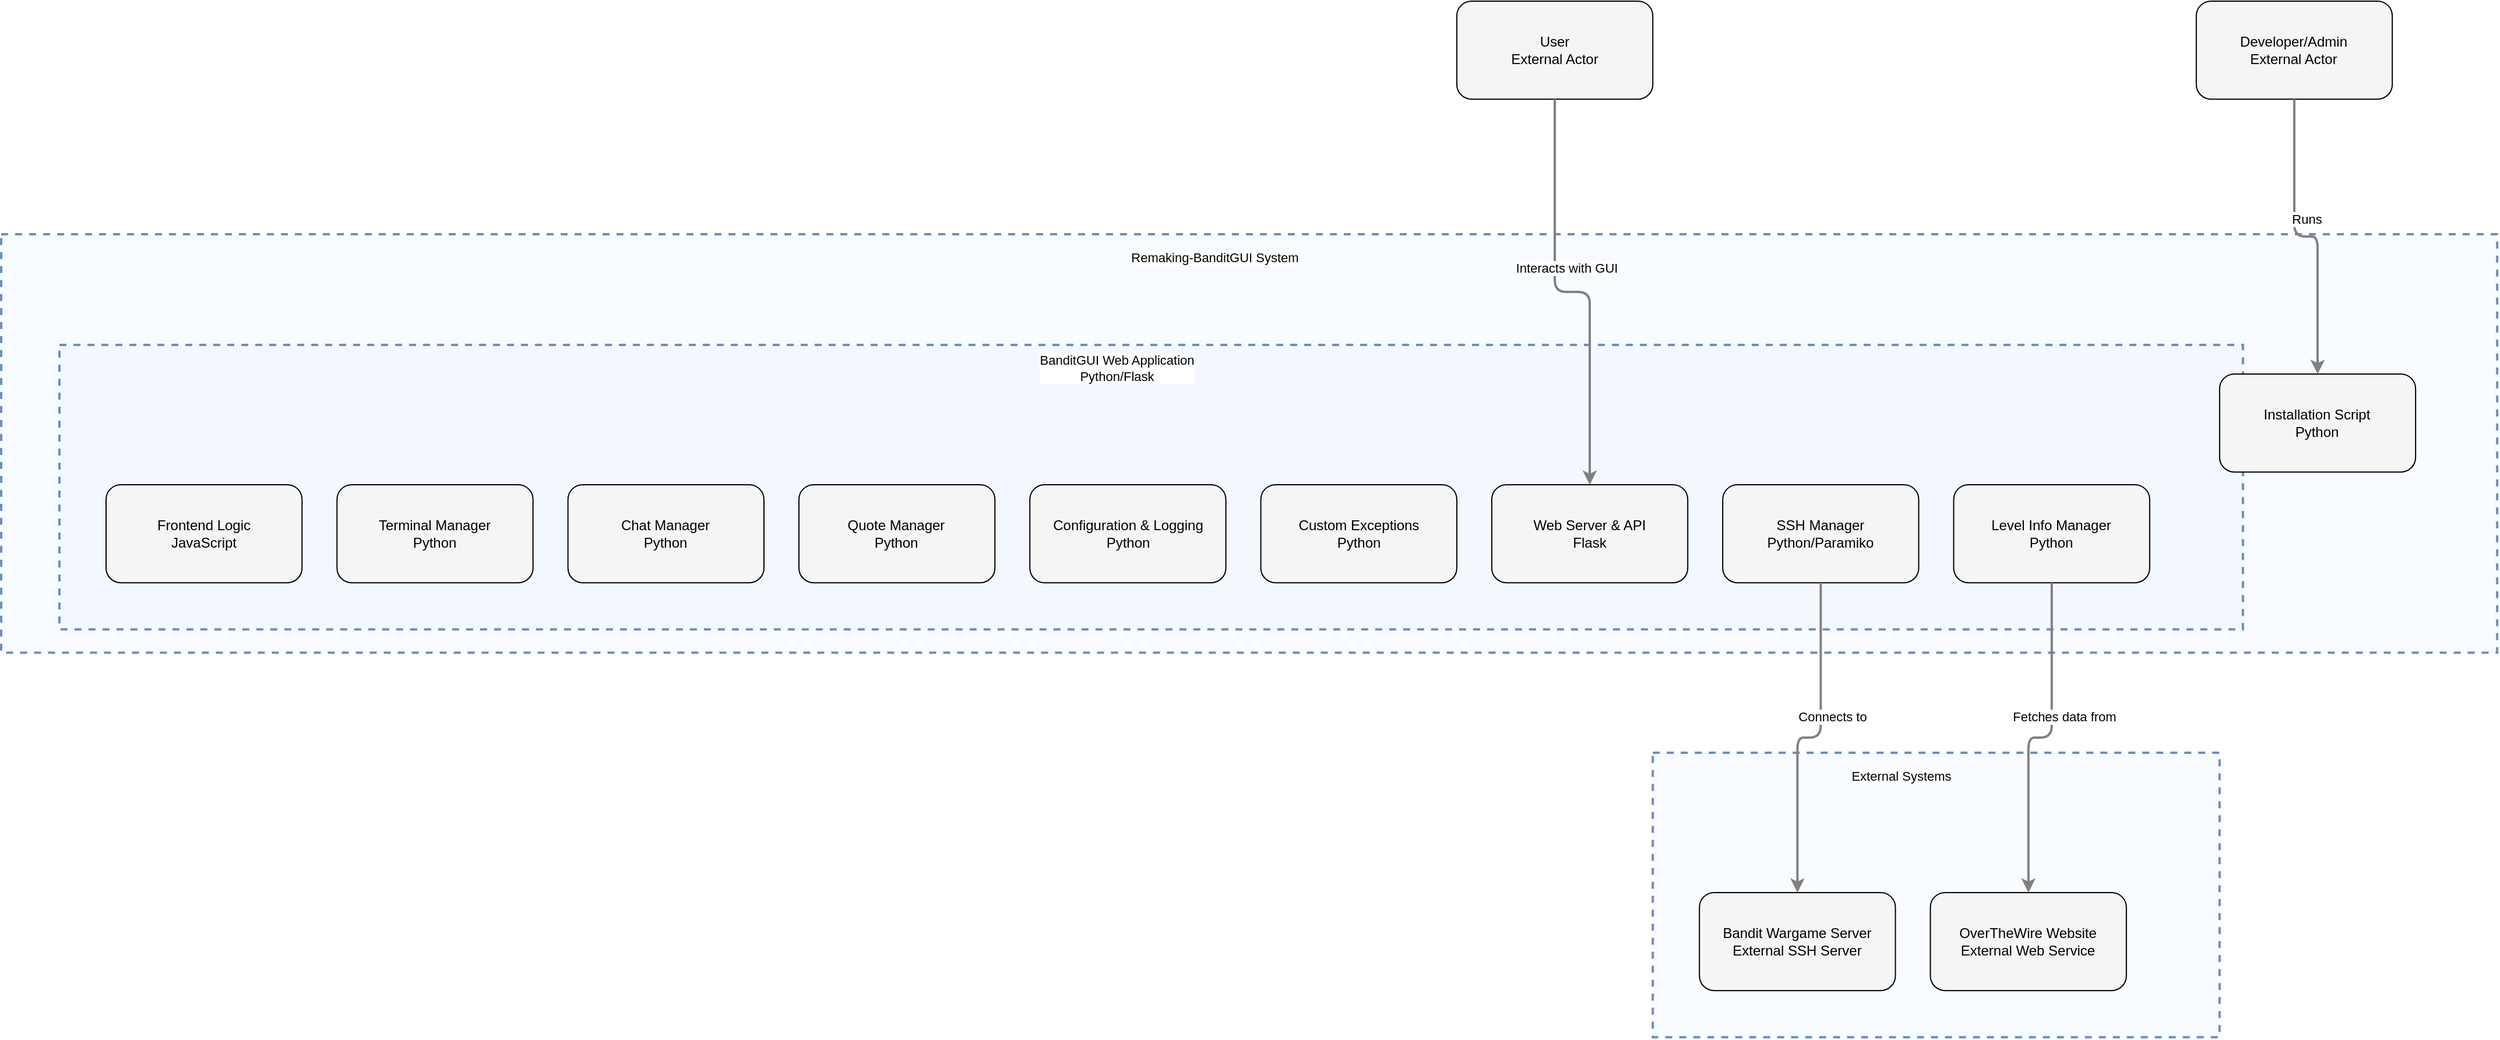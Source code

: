 <?xml version="1.0" encoding="UTF-8"?>
      <mxfile version="14.6.5" type="device">
        <diagram id="codeviz-diagram" name="System Diagram">
          <mxGraphModel dx="1000" dy="1000" grid="1" gridSize="10" guides="1" tooltips="1" connect="1" arrows="1" fold="1" page="1" pageScale="1" pageWidth="1169" pageHeight="827" math="0" shadow="0">
            <root>
              <mxCell id="0"/>
              <mxCell id="1" parent="0"/>
              <mxCell id="3576" value="" style="html=1;whiteSpace=wrap;container=1;fillColor=#dae8fc;strokeColor=#6c8ebf;dashed=1;fillOpacity=20;strokeWidth=2;containerType=none;recursiveResize=0;movable=1;resizable=1;autosize=0;dropTarget=0" vertex="1" parent="3575">
                <mxGeometry x="50" y="95" width="1873.42" height="244.079" as="geometry"/>
              </mxCell>
              <mxCell id="3576_label" value="BanditGUI Web Application&lt;br&gt;Python/Flask" style="edgeLabel;html=1;align=center;verticalAlign=middle;resizable=0;labelBackgroundColor=white;spacing=5" vertex="1" parent="3575">
                <mxGeometry x="58" y="103" width="1797.42" height="24" as="geometry"/>
              </mxCell>
<mxCell id="3574" value="" style="html=1;whiteSpace=wrap;container=1;fillColor=#dae8fc;strokeColor=#6c8ebf;dashed=1;fillOpacity=20;strokeWidth=2;containerType=none;recursiveResize=0;movable=1;resizable=1;autosize=0;dropTarget=0" vertex="1" parent="1">
                <mxGeometry x="1449.105" y="657" width="486.316" height="244.079" as="geometry"/>
              </mxCell>
              <mxCell id="3574_label" value="External Systems" style="edgeLabel;html=1;align=center;verticalAlign=middle;resizable=0;labelBackgroundColor=white;spacing=5" vertex="1" parent="1">
                <mxGeometry x="1457.105" y="665" width="410.316" height="24" as="geometry"/>
              </mxCell>
<mxCell id="3575" value="" style="html=1;whiteSpace=wrap;container=1;fillColor=#dae8fc;strokeColor=#6c8ebf;dashed=1;fillOpacity=20;strokeWidth=2;containerType=none;recursiveResize=0;movable=1;resizable=1;autosize=0;dropTarget=0" vertex="1" parent="1">
                <mxGeometry x="32" y="212" width="2141.578" height="359.079" as="geometry"/>
              </mxCell>
              <mxCell id="3575_label" value="Remaking-BanditGUI System" style="edgeLabel;html=1;align=center;verticalAlign=middle;resizable=0;labelBackgroundColor=white;spacing=5" vertex="1" parent="1">
                <mxGeometry x="40" y="220" width="2065.578" height="24" as="geometry"/>
              </mxCell>
              <mxCell id="3577" value="User&lt;br&gt;External Actor" style="rounded=1;whiteSpace=wrap;html=1;fillColor=#f5f5f5" vertex="1" parent="1">
                    <mxGeometry x="1280.947" y="12" width="168.158" height="84.079" as="geometry"/>
                  </mxCell>
<mxCell id="3578" value="Developer/Admin&lt;br&gt;External Actor" style="rounded=1;whiteSpace=wrap;html=1;fillColor=#f5f5f5" vertex="1" parent="1">
                    <mxGeometry x="1915.42" y="12" width="168.158" height="84.079" as="geometry"/>
                  </mxCell>
<mxCell id="3579" value="Installation Script&lt;br&gt;Python" style="rounded=1;whiteSpace=wrap;html=1;fillColor=#f5f5f5" vertex="1" parent="3575">
                    <mxGeometry x="1903.42" y="120" width="168.158" height="84.079" as="geometry"/>
                  </mxCell>
<mxCell id="3589" value="Bandit Wargame Server&lt;br&gt;External SSH Server" style="rounded=1;whiteSpace=wrap;html=1;fillColor=#f5f5f5" vertex="1" parent="3574">
                    <mxGeometry x="40" y="120" width="168.158" height="84.079" as="geometry"/>
                  </mxCell>
<mxCell id="3590" value="OverTheWire Website&lt;br&gt;External Web Service" style="rounded=1;whiteSpace=wrap;html=1;fillColor=#f5f5f5" vertex="1" parent="3574">
                    <mxGeometry x="238.158" y="120" width="168.158" height="84.079" as="geometry"/>
                  </mxCell>
<mxCell id="3580" value="Web Server &amp;amp; API&lt;br&gt;Flask" style="rounded=1;whiteSpace=wrap;html=1;fillColor=#f5f5f5" vertex="1" parent="3576">
                    <mxGeometry x="1228.947" y="120" width="168.158" height="84.079" as="geometry"/>
                  </mxCell>
<mxCell id="3581" value="Frontend Logic&lt;br&gt;JavaScript" style="rounded=1;whiteSpace=wrap;html=1;fillColor=#f5f5f5" vertex="1" parent="3576">
                    <mxGeometry x="40" y="120" width="168.158" height="84.079" as="geometry"/>
                  </mxCell>
<mxCell id="3582" value="SSH Manager&lt;br&gt;Python/Paramiko" style="rounded=1;whiteSpace=wrap;html=1;fillColor=#f5f5f5" vertex="1" parent="3576">
                    <mxGeometry x="1427.105" y="120" width="168.158" height="84.079" as="geometry"/>
                  </mxCell>
<mxCell id="3583" value="Terminal Manager&lt;br&gt;Python" style="rounded=1;whiteSpace=wrap;html=1;fillColor=#f5f5f5" vertex="1" parent="3576">
                    <mxGeometry x="238.158" y="120" width="168.158" height="84.079" as="geometry"/>
                  </mxCell>
<mxCell id="3584" value="Chat Manager&lt;br&gt;Python" style="rounded=1;whiteSpace=wrap;html=1;fillColor=#f5f5f5" vertex="1" parent="3576">
                    <mxGeometry x="436.316" y="120" width="168.158" height="84.079" as="geometry"/>
                  </mxCell>
<mxCell id="3585" value="Level Info Manager&lt;br&gt;Python" style="rounded=1;whiteSpace=wrap;html=1;fillColor=#f5f5f5" vertex="1" parent="3576">
                    <mxGeometry x="1625.263" y="120" width="168.158" height="84.079" as="geometry"/>
                  </mxCell>
<mxCell id="3586" value="Quote Manager&lt;br&gt;Python" style="rounded=1;whiteSpace=wrap;html=1;fillColor=#f5f5f5" vertex="1" parent="3576">
                    <mxGeometry x="634.473" y="120" width="168.158" height="84.079" as="geometry"/>
                  </mxCell>
<mxCell id="3587" value="Configuration &amp;amp; Logging&lt;br&gt;Python" style="rounded=1;whiteSpace=wrap;html=1;fillColor=#f5f5f5" vertex="1" parent="3576">
                    <mxGeometry x="832.631" y="120" width="168.158" height="84.079" as="geometry"/>
                  </mxCell>
<mxCell id="3588" value="Custom Exceptions&lt;br&gt;Python" style="rounded=1;whiteSpace=wrap;html=1;fillColor=#f5f5f5" vertex="1" parent="3576">
                    <mxGeometry x="1030.789" y="120" width="168.158" height="84.079" as="geometry"/>
                  </mxCell>
              <mxCell id="edge-1373" style="edgeStyle=orthogonalEdgeStyle;rounded=1;orthogonalLoop=1;jettySize=auto;html=1;strokeColor=#808080;strokeWidth=2;jumpStyle=arc;jumpSize=10;spacing=15;labelBackgroundColor=white;labelBorderColor=none" edge="1" parent="1" source="3578" target="3579">
                  <mxGeometry relative="1" as="geometry"/>
                </mxCell>
                <mxCell id="edge-1373_label" value="Runs" style="edgeLabel;html=1;align=center;verticalAlign=middle;resizable=0;points=[];" vertex="1" connectable="0" parent="edge-1373">
                  <mxGeometry x="-0.2" y="10" relative="1" as="geometry">
                    <mxPoint as="offset"/>
                  </mxGeometry>
                </mxCell>
<mxCell id="edge-1372" style="edgeStyle=orthogonalEdgeStyle;rounded=1;orthogonalLoop=1;jettySize=auto;html=1;strokeColor=#808080;strokeWidth=2;jumpStyle=arc;jumpSize=10;spacing=15;labelBackgroundColor=white;labelBorderColor=none" edge="1" parent="1" source="3577" target="3580">
                  <mxGeometry relative="1" as="geometry"/>
                </mxCell>
                <mxCell id="edge-1372_label" value="Interacts with GUI" style="edgeLabel;html=1;align=center;verticalAlign=middle;resizable=0;points=[];" vertex="1" connectable="0" parent="edge-1372">
                  <mxGeometry x="-0.2" y="10" relative="1" as="geometry">
                    <mxPoint as="offset"/>
                  </mxGeometry>
                </mxCell>
<mxCell id="edge-1374" style="edgeStyle=orthogonalEdgeStyle;rounded=1;orthogonalLoop=1;jettySize=auto;html=1;strokeColor=#808080;strokeWidth=2;jumpStyle=arc;jumpSize=10;spacing=15;labelBackgroundColor=white;labelBorderColor=none" edge="1" parent="1" source="3582" target="3589">
                  <mxGeometry relative="1" as="geometry"/>
                </mxCell>
                <mxCell id="edge-1374_label" value="Connects to" style="edgeLabel;html=1;align=center;verticalAlign=middle;resizable=0;points=[];" vertex="1" connectable="0" parent="edge-1374">
                  <mxGeometry x="-0.2" y="10" relative="1" as="geometry">
                    <mxPoint as="offset"/>
                  </mxGeometry>
                </mxCell>
<mxCell id="edge-1375" style="edgeStyle=orthogonalEdgeStyle;rounded=1;orthogonalLoop=1;jettySize=auto;html=1;strokeColor=#808080;strokeWidth=2;jumpStyle=arc;jumpSize=10;spacing=15;labelBackgroundColor=white;labelBorderColor=none" edge="1" parent="1" source="3585" target="3590">
                  <mxGeometry relative="1" as="geometry"/>
                </mxCell>
                <mxCell id="edge-1375_label" value="Fetches data from" style="edgeLabel;html=1;align=center;verticalAlign=middle;resizable=0;points=[];" vertex="1" connectable="0" parent="edge-1375">
                  <mxGeometry x="-0.2" y="10" relative="1" as="geometry">
                    <mxPoint as="offset"/>
                  </mxGeometry>
                </mxCell>
            </root>
          </mxGraphModel>
        </diagram>
      </mxfile>